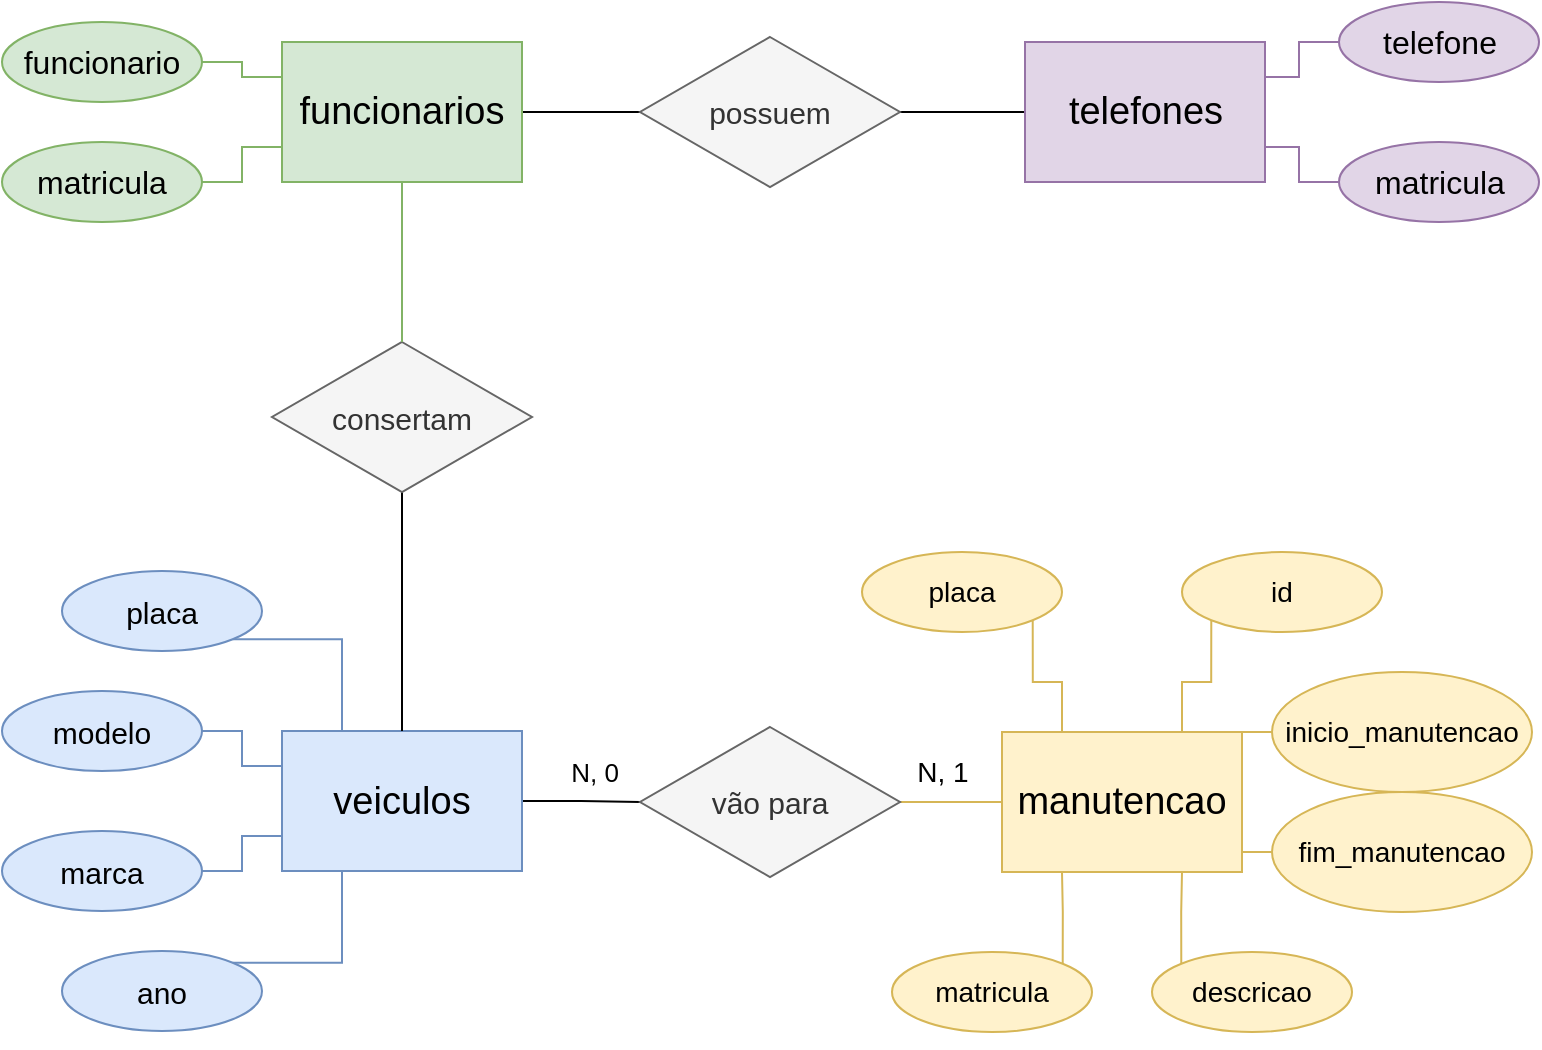 <mxfile version="21.0.4" type="device"><diagram name="Página-1" id="rbtjOUxHhCBmUPs0EbQq"><mxGraphModel dx="1434" dy="796" grid="1" gridSize="10" guides="1" tooltips="1" connect="1" arrows="1" fold="1" page="1" pageScale="1" pageWidth="827" pageHeight="1169" math="0" shadow="0"><root><mxCell id="0"/><mxCell id="1" parent="0"/><mxCell id="Py4Sq3gGsuTif-yMD42G-16" value="N, 0" style="edgeStyle=orthogonalEdgeStyle;rounded=0;orthogonalLoop=1;jettySize=auto;html=1;exitX=1;exitY=0.5;exitDx=0;exitDy=0;entryX=0;entryY=0.5;entryDx=0;entryDy=0;endArrow=none;endFill=0;fontSize=13;" edge="1" parent="1" source="Py4Sq3gGsuTif-yMD42G-1" target="Py4Sq3gGsuTif-yMD42G-12"><mxGeometry x="0.225" y="15" relative="1" as="geometry"><mxPoint as="offset"/></mxGeometry></mxCell><mxCell id="Py4Sq3gGsuTif-yMD42G-1" value="veiculos" style="whiteSpace=wrap;html=1;align=center;fontSize=19;fillColor=#dae8fc;strokeColor=#6c8ebf;" vertex="1" parent="1"><mxGeometry x="180" y="364.5" width="120" height="70" as="geometry"/></mxCell><mxCell id="Py4Sq3gGsuTif-yMD42G-11" style="edgeStyle=orthogonalEdgeStyle;rounded=0;orthogonalLoop=1;jettySize=auto;html=1;exitX=1;exitY=1;exitDx=0;exitDy=0;entryX=0.25;entryY=0;entryDx=0;entryDy=0;endArrow=none;endFill=0;fillColor=#dae8fc;strokeColor=#6c8ebf;" edge="1" parent="1" source="Py4Sq3gGsuTif-yMD42G-2" target="Py4Sq3gGsuTif-yMD42G-1"><mxGeometry relative="1" as="geometry"/></mxCell><mxCell id="Py4Sq3gGsuTif-yMD42G-2" value="placa" style="ellipse;whiteSpace=wrap;html=1;align=center;fontSize=15;fillColor=#dae8fc;strokeColor=#6c8ebf;" vertex="1" parent="1"><mxGeometry x="70" y="284.5" width="100" height="40" as="geometry"/></mxCell><mxCell id="Py4Sq3gGsuTif-yMD42G-10" style="edgeStyle=orthogonalEdgeStyle;rounded=0;orthogonalLoop=1;jettySize=auto;html=1;exitX=1;exitY=0.5;exitDx=0;exitDy=0;entryX=0;entryY=0.25;entryDx=0;entryDy=0;endArrow=none;endFill=0;fillColor=#dae8fc;strokeColor=#6c8ebf;" edge="1" parent="1" source="Py4Sq3gGsuTif-yMD42G-3" target="Py4Sq3gGsuTif-yMD42G-1"><mxGeometry relative="1" as="geometry"/></mxCell><mxCell id="Py4Sq3gGsuTif-yMD42G-3" value="modelo" style="ellipse;whiteSpace=wrap;html=1;align=center;fontSize=15;fillColor=#dae8fc;strokeColor=#6c8ebf;" vertex="1" parent="1"><mxGeometry x="40" y="344.5" width="100" height="40" as="geometry"/></mxCell><mxCell id="Py4Sq3gGsuTif-yMD42G-9" style="edgeStyle=orthogonalEdgeStyle;rounded=0;orthogonalLoop=1;jettySize=auto;html=1;exitX=1;exitY=0.5;exitDx=0;exitDy=0;entryX=0;entryY=0.75;entryDx=0;entryDy=0;endArrow=none;endFill=0;fillColor=#dae8fc;strokeColor=#6c8ebf;" edge="1" parent="1" source="Py4Sq3gGsuTif-yMD42G-4" target="Py4Sq3gGsuTif-yMD42G-1"><mxGeometry relative="1" as="geometry"/></mxCell><mxCell id="Py4Sq3gGsuTif-yMD42G-4" value="marca" style="ellipse;whiteSpace=wrap;html=1;align=center;fontSize=15;fillColor=#dae8fc;strokeColor=#6c8ebf;" vertex="1" parent="1"><mxGeometry x="40" y="414.5" width="100" height="40" as="geometry"/></mxCell><mxCell id="Py4Sq3gGsuTif-yMD42G-8" style="edgeStyle=orthogonalEdgeStyle;rounded=0;orthogonalLoop=1;jettySize=auto;html=1;exitX=1;exitY=0;exitDx=0;exitDy=0;entryX=0.25;entryY=1;entryDx=0;entryDy=0;endArrow=none;endFill=0;fillColor=#dae8fc;strokeColor=#6c8ebf;" edge="1" parent="1" source="Py4Sq3gGsuTif-yMD42G-5" target="Py4Sq3gGsuTif-yMD42G-1"><mxGeometry relative="1" as="geometry"/></mxCell><mxCell id="Py4Sq3gGsuTif-yMD42G-5" value="ano" style="ellipse;whiteSpace=wrap;html=1;align=center;fontSize=15;fillColor=#dae8fc;strokeColor=#6c8ebf;" vertex="1" parent="1"><mxGeometry x="70" y="474.5" width="100" height="40" as="geometry"/></mxCell><mxCell id="Py4Sq3gGsuTif-yMD42G-6" style="edgeStyle=orthogonalEdgeStyle;rounded=0;orthogonalLoop=1;jettySize=auto;html=1;exitX=0.5;exitY=1;exitDx=0;exitDy=0;fillColor=#dae8fc;strokeColor=#6c8ebf;" edge="1" parent="1" source="Py4Sq3gGsuTif-yMD42G-5" target="Py4Sq3gGsuTif-yMD42G-5"><mxGeometry relative="1" as="geometry"/></mxCell><mxCell id="Py4Sq3gGsuTif-yMD42G-17" value="N, 1" style="edgeStyle=orthogonalEdgeStyle;rounded=0;orthogonalLoop=1;jettySize=auto;html=1;exitX=1;exitY=0.5;exitDx=0;exitDy=0;entryX=0;entryY=0.5;entryDx=0;entryDy=0;endArrow=none;endFill=0;fontSize=14;fillColor=#fff2cc;strokeColor=#d6b656;" edge="1" parent="1" source="Py4Sq3gGsuTif-yMD42G-12" target="Py4Sq3gGsuTif-yMD42G-15"><mxGeometry x="-0.176" y="15" relative="1" as="geometry"><mxPoint as="offset"/></mxGeometry></mxCell><mxCell id="Py4Sq3gGsuTif-yMD42G-12" value="vão para" style="shape=rhombus;perimeter=rhombusPerimeter;whiteSpace=wrap;html=1;align=center;fontSize=15;fillColor=#f5f5f5;fontColor=#333333;strokeColor=#666666;" vertex="1" parent="1"><mxGeometry x="359" y="362.5" width="130" height="75" as="geometry"/></mxCell><mxCell id="Py4Sq3gGsuTif-yMD42G-15" value="manutencao" style="whiteSpace=wrap;html=1;align=center;fontSize=19;fillColor=#fff2cc;strokeColor=#d6b656;" vertex="1" parent="1"><mxGeometry x="540" y="365" width="120" height="70" as="geometry"/></mxCell><mxCell id="Py4Sq3gGsuTif-yMD42G-24" style="edgeStyle=orthogonalEdgeStyle;rounded=0;orthogonalLoop=1;jettySize=auto;html=1;exitX=1;exitY=1;exitDx=0;exitDy=0;entryX=0.25;entryY=0;entryDx=0;entryDy=0;endArrow=none;endFill=0;fontSize=14;fillColor=#fff2cc;strokeColor=#d6b656;" edge="1" parent="1" source="Py4Sq3gGsuTif-yMD42G-18" target="Py4Sq3gGsuTif-yMD42G-15"><mxGeometry relative="1" as="geometry"/></mxCell><mxCell id="Py4Sq3gGsuTif-yMD42G-18" value="placa" style="ellipse;whiteSpace=wrap;html=1;align=center;fontSize=14;fillColor=#fff2cc;strokeColor=#d6b656;" vertex="1" parent="1"><mxGeometry x="470" y="275" width="100" height="40" as="geometry"/></mxCell><mxCell id="Py4Sq3gGsuTif-yMD42G-25" style="edgeStyle=orthogonalEdgeStyle;rounded=0;orthogonalLoop=1;jettySize=auto;html=1;exitX=0;exitY=1;exitDx=0;exitDy=0;entryX=0.75;entryY=0;entryDx=0;entryDy=0;endArrow=none;endFill=0;fontSize=14;fillColor=#fff2cc;strokeColor=#d6b656;" edge="1" parent="1" source="Py4Sq3gGsuTif-yMD42G-19" target="Py4Sq3gGsuTif-yMD42G-15"><mxGeometry relative="1" as="geometry"/></mxCell><mxCell id="Py4Sq3gGsuTif-yMD42G-19" value="id" style="ellipse;whiteSpace=wrap;html=1;align=center;fontSize=14;fillColor=#fff2cc;strokeColor=#d6b656;" vertex="1" parent="1"><mxGeometry x="630" y="275" width="100" height="40" as="geometry"/></mxCell><mxCell id="Py4Sq3gGsuTif-yMD42G-26" style="edgeStyle=orthogonalEdgeStyle;rounded=0;orthogonalLoop=1;jettySize=auto;html=1;exitX=0;exitY=0.5;exitDx=0;exitDy=0;entryX=1;entryY=0;entryDx=0;entryDy=0;endArrow=none;endFill=0;fontSize=14;fillColor=#fff2cc;strokeColor=#d6b656;" edge="1" parent="1" source="Py4Sq3gGsuTif-yMD42G-34" target="Py4Sq3gGsuTif-yMD42G-15"><mxGeometry relative="1" as="geometry"><mxPoint x="690" y="355" as="sourcePoint"/></mxGeometry></mxCell><mxCell id="Py4Sq3gGsuTif-yMD42G-27" style="edgeStyle=orthogonalEdgeStyle;rounded=0;orthogonalLoop=1;jettySize=auto;html=1;exitX=0;exitY=0.5;exitDx=0;exitDy=0;entryX=1;entryY=0.75;entryDx=0;entryDy=0;endArrow=none;endFill=0;fontSize=14;fillColor=#fff2cc;strokeColor=#d6b656;" edge="1" parent="1" source="Py4Sq3gGsuTif-yMD42G-21" target="Py4Sq3gGsuTif-yMD42G-15"><mxGeometry relative="1" as="geometry"/></mxCell><mxCell id="Py4Sq3gGsuTif-yMD42G-21" value="fim_manutencao" style="ellipse;whiteSpace=wrap;html=1;align=center;fontSize=14;fillColor=#fff2cc;strokeColor=#d6b656;" vertex="1" parent="1"><mxGeometry x="675" y="395" width="130" height="60" as="geometry"/></mxCell><mxCell id="Py4Sq3gGsuTif-yMD42G-28" style="edgeStyle=orthogonalEdgeStyle;rounded=0;orthogonalLoop=1;jettySize=auto;html=1;exitX=0;exitY=0;exitDx=0;exitDy=0;entryX=0.75;entryY=1;entryDx=0;entryDy=0;endArrow=none;endFill=0;fontSize=14;fillColor=#fff2cc;strokeColor=#d6b656;" edge="1" parent="1" source="Py4Sq3gGsuTif-yMD42G-22" target="Py4Sq3gGsuTif-yMD42G-15"><mxGeometry relative="1" as="geometry"/></mxCell><mxCell id="Py4Sq3gGsuTif-yMD42G-22" value="descricao" style="ellipse;whiteSpace=wrap;html=1;align=center;fontSize=14;fillColor=#fff2cc;strokeColor=#d6b656;" vertex="1" parent="1"><mxGeometry x="615" y="475" width="100" height="40" as="geometry"/></mxCell><mxCell id="Py4Sq3gGsuTif-yMD42G-29" style="edgeStyle=orthogonalEdgeStyle;rounded=0;orthogonalLoop=1;jettySize=auto;html=1;exitX=1;exitY=0;exitDx=0;exitDy=0;entryX=0.25;entryY=1;entryDx=0;entryDy=0;endArrow=none;endFill=0;fontSize=14;fillColor=#fff2cc;strokeColor=#d6b656;" edge="1" parent="1" source="Py4Sq3gGsuTif-yMD42G-23" target="Py4Sq3gGsuTif-yMD42G-15"><mxGeometry relative="1" as="geometry"/></mxCell><mxCell id="Py4Sq3gGsuTif-yMD42G-23" value="matricula" style="ellipse;whiteSpace=wrap;html=1;align=center;fontSize=14;fillColor=#fff2cc;strokeColor=#d6b656;" vertex="1" parent="1"><mxGeometry x="485" y="475" width="100" height="40" as="geometry"/></mxCell><mxCell id="Py4Sq3gGsuTif-yMD42G-34" value="inicio_manutencao" style="ellipse;whiteSpace=wrap;html=1;align=center;fontSize=14;fillColor=#fff2cc;strokeColor=#d6b656;" vertex="1" parent="1"><mxGeometry x="675" y="335" width="130" height="60" as="geometry"/></mxCell><mxCell id="Py4Sq3gGsuTif-yMD42G-43" style="edgeStyle=orthogonalEdgeStyle;rounded=0;orthogonalLoop=1;jettySize=auto;html=1;exitX=0.5;exitY=1;exitDx=0;exitDy=0;entryX=0.5;entryY=0;entryDx=0;entryDy=0;endArrow=none;endFill=0;" edge="1" parent="1" source="Py4Sq3gGsuTif-yMD42G-37" target="Py4Sq3gGsuTif-yMD42G-1"><mxGeometry relative="1" as="geometry"/></mxCell><mxCell id="Py4Sq3gGsuTif-yMD42G-37" value="consertam" style="shape=rhombus;perimeter=rhombusPerimeter;whiteSpace=wrap;html=1;align=center;fontSize=15;fillColor=#f5f5f5;fontColor=#333333;strokeColor=#666666;" vertex="1" parent="1"><mxGeometry x="175" y="170" width="130" height="75" as="geometry"/></mxCell><mxCell id="Py4Sq3gGsuTif-yMD42G-42" style="edgeStyle=orthogonalEdgeStyle;rounded=0;orthogonalLoop=1;jettySize=auto;html=1;exitX=0.5;exitY=1;exitDx=0;exitDy=0;endArrow=none;endFill=0;entryX=0.5;entryY=0;entryDx=0;entryDy=0;fillColor=#d5e8d4;strokeColor=#82b366;" edge="1" parent="1" source="Py4Sq3gGsuTif-yMD42G-39" target="Py4Sq3gGsuTif-yMD42G-37"><mxGeometry relative="1" as="geometry"><mxPoint x="240" y="160" as="targetPoint"/></mxGeometry></mxCell><mxCell id="Py4Sq3gGsuTif-yMD42G-48" style="edgeStyle=orthogonalEdgeStyle;rounded=0;orthogonalLoop=1;jettySize=auto;html=1;exitX=1;exitY=0.5;exitDx=0;exitDy=0;entryX=0;entryY=0.5;entryDx=0;entryDy=0;endArrow=none;endFill=0;" edge="1" parent="1" source="Py4Sq3gGsuTif-yMD42G-39" target="Py4Sq3gGsuTif-yMD42G-47"><mxGeometry relative="1" as="geometry"/></mxCell><mxCell id="Py4Sq3gGsuTif-yMD42G-39" value="funcionarios" style="whiteSpace=wrap;html=1;align=center;fontSize=19;fillColor=#d5e8d4;strokeColor=#82b366;" vertex="1" parent="1"><mxGeometry x="180" y="20" width="120" height="70" as="geometry"/></mxCell><mxCell id="Py4Sq3gGsuTif-yMD42G-45" style="edgeStyle=orthogonalEdgeStyle;rounded=0;orthogonalLoop=1;jettySize=auto;html=1;exitX=1;exitY=0.5;exitDx=0;exitDy=0;entryX=0;entryY=0.75;entryDx=0;entryDy=0;endArrow=none;endFill=0;fillColor=#d5e8d4;strokeColor=#82b366;" edge="1" parent="1" source="Py4Sq3gGsuTif-yMD42G-40" target="Py4Sq3gGsuTif-yMD42G-39"><mxGeometry relative="1" as="geometry"/></mxCell><mxCell id="Py4Sq3gGsuTif-yMD42G-40" value="matricula" style="ellipse;whiteSpace=wrap;html=1;align=center;fontSize=16;fillColor=#d5e8d4;strokeColor=#82b366;" vertex="1" parent="1"><mxGeometry x="40" y="70" width="100" height="40" as="geometry"/></mxCell><mxCell id="Py4Sq3gGsuTif-yMD42G-44" style="edgeStyle=orthogonalEdgeStyle;rounded=0;orthogonalLoop=1;jettySize=auto;html=1;exitX=1;exitY=0.5;exitDx=0;exitDy=0;entryX=0;entryY=0.25;entryDx=0;entryDy=0;endArrow=none;endFill=0;fillColor=#d5e8d4;strokeColor=#82b366;" edge="1" parent="1" source="Py4Sq3gGsuTif-yMD42G-41" target="Py4Sq3gGsuTif-yMD42G-39"><mxGeometry relative="1" as="geometry"/></mxCell><mxCell id="Py4Sq3gGsuTif-yMD42G-41" value="funcionario" style="ellipse;whiteSpace=wrap;html=1;align=center;fontSize=16;fillColor=#d5e8d4;strokeColor=#82b366;" vertex="1" parent="1"><mxGeometry x="40" y="10" width="100" height="40" as="geometry"/></mxCell><mxCell id="Py4Sq3gGsuTif-yMD42G-51" style="edgeStyle=orthogonalEdgeStyle;rounded=0;orthogonalLoop=1;jettySize=auto;html=1;exitX=1;exitY=0.5;exitDx=0;exitDy=0;entryX=0;entryY=0.5;entryDx=0;entryDy=0;endArrow=none;endFill=0;" edge="1" parent="1" source="Py4Sq3gGsuTif-yMD42G-47" target="Py4Sq3gGsuTif-yMD42G-50"><mxGeometry relative="1" as="geometry"/></mxCell><mxCell id="Py4Sq3gGsuTif-yMD42G-47" value="possuem" style="shape=rhombus;perimeter=rhombusPerimeter;whiteSpace=wrap;html=1;align=center;fontSize=15;fillColor=#f5f5f5;fontColor=#333333;strokeColor=#666666;" vertex="1" parent="1"><mxGeometry x="359" y="17.5" width="130" height="75" as="geometry"/></mxCell><mxCell id="Py4Sq3gGsuTif-yMD42G-50" value="telefones" style="whiteSpace=wrap;html=1;align=center;fontSize=19;fillColor=#e1d5e7;strokeColor=#9673a6;" vertex="1" parent="1"><mxGeometry x="551.5" y="20" width="120" height="70" as="geometry"/></mxCell><mxCell id="Py4Sq3gGsuTif-yMD42G-56" style="edgeStyle=orthogonalEdgeStyle;rounded=0;orthogonalLoop=1;jettySize=auto;html=1;exitX=0;exitY=0.5;exitDx=0;exitDy=0;entryX=1;entryY=0.75;entryDx=0;entryDy=0;endArrow=none;endFill=0;fillColor=#e1d5e7;strokeColor=#9673a6;" edge="1" parent="1" source="Py4Sq3gGsuTif-yMD42G-53" target="Py4Sq3gGsuTif-yMD42G-50"><mxGeometry relative="1" as="geometry"/></mxCell><mxCell id="Py4Sq3gGsuTif-yMD42G-53" value="matricula" style="ellipse;whiteSpace=wrap;html=1;align=center;fontSize=16;fillColor=#e1d5e7;strokeColor=#9673a6;" vertex="1" parent="1"><mxGeometry x="708.5" y="70" width="100" height="40" as="geometry"/></mxCell><mxCell id="Py4Sq3gGsuTif-yMD42G-55" style="edgeStyle=orthogonalEdgeStyle;rounded=0;orthogonalLoop=1;jettySize=auto;html=1;exitX=0;exitY=0.5;exitDx=0;exitDy=0;entryX=1;entryY=0.25;entryDx=0;entryDy=0;endArrow=none;endFill=0;fillColor=#e1d5e7;strokeColor=#9673a6;" edge="1" parent="1" source="Py4Sq3gGsuTif-yMD42G-54" target="Py4Sq3gGsuTif-yMD42G-50"><mxGeometry relative="1" as="geometry"/></mxCell><mxCell id="Py4Sq3gGsuTif-yMD42G-54" value="telefone" style="ellipse;whiteSpace=wrap;html=1;align=center;fontSize=16;fillColor=#e1d5e7;strokeColor=#9673a6;" vertex="1" parent="1"><mxGeometry x="708.5" width="100" height="40" as="geometry"/></mxCell></root></mxGraphModel></diagram></mxfile>